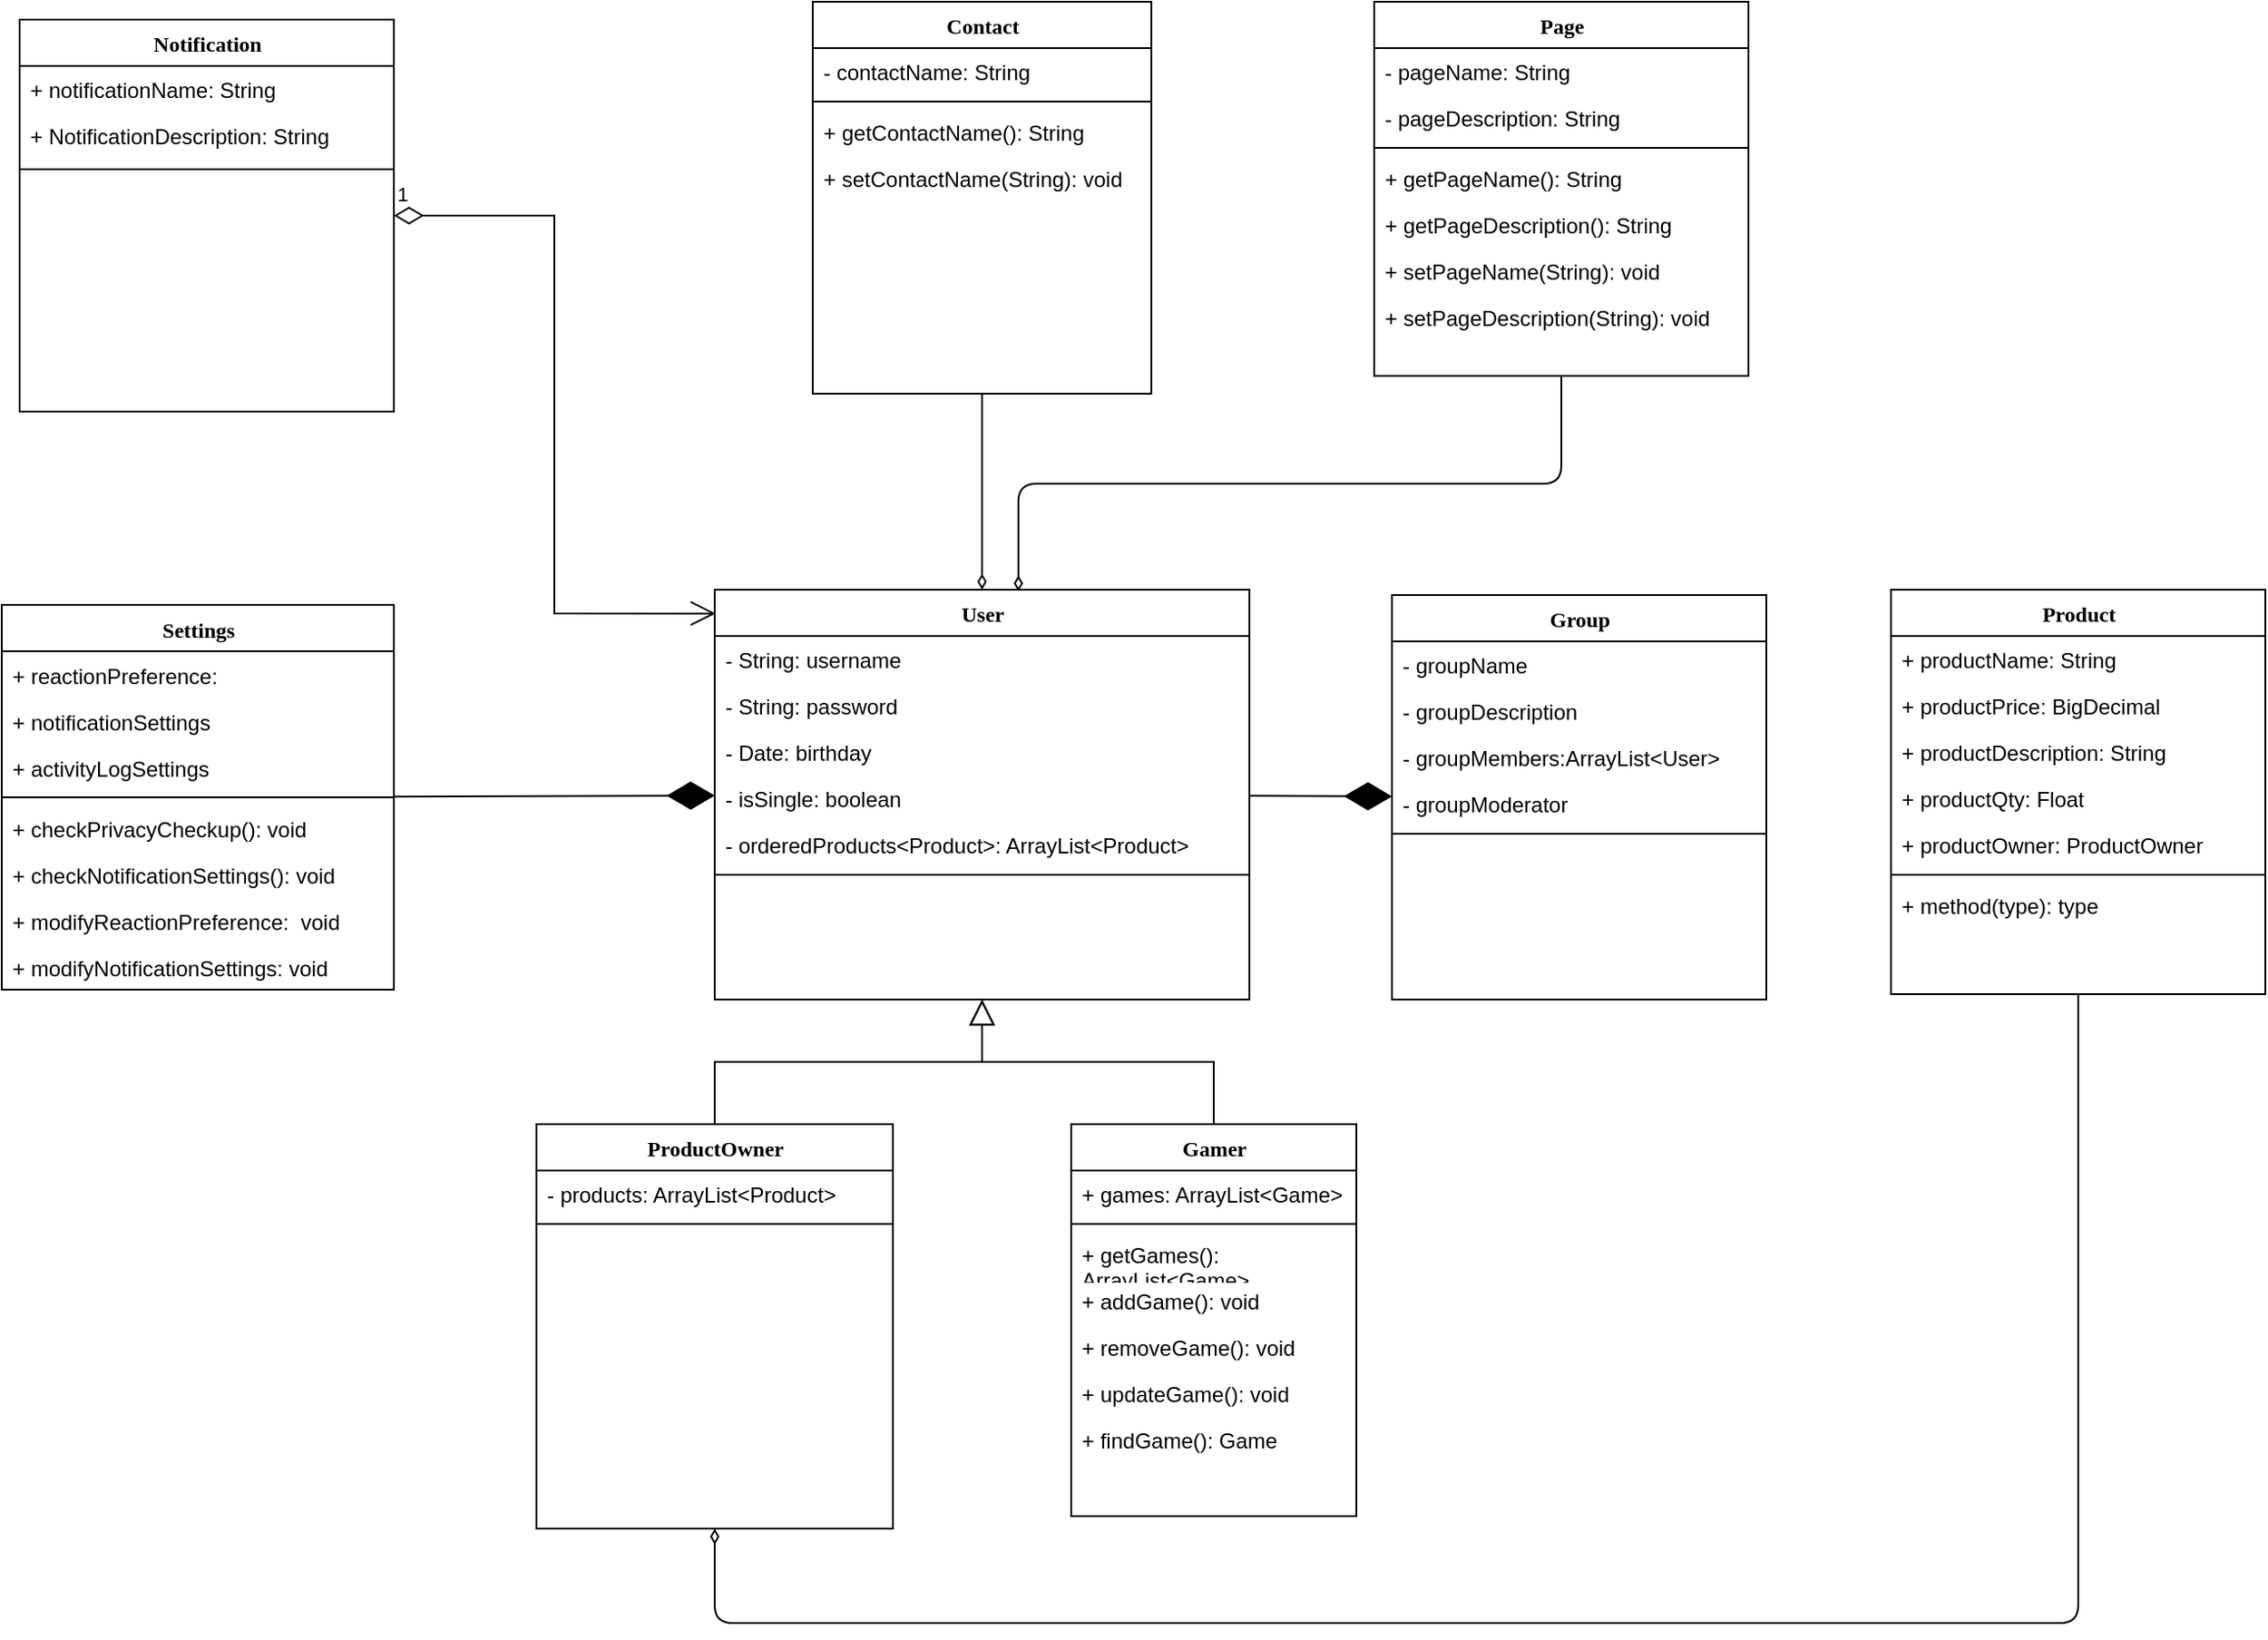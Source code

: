 <mxfile version="24.7.14">
  <diagram name="Page-1" id="9f46799a-70d6-7492-0946-bef42562c5a5">
    <mxGraphModel dx="2526" dy="1673" grid="1" gridSize="10" guides="1" tooltips="1" connect="1" arrows="1" fold="1" page="1" pageScale="1" pageWidth="1100" pageHeight="850" background="none" math="0" shadow="0">
      <root>
        <mxCell id="0" />
        <mxCell id="1" parent="0" />
        <mxCell id="78961159f06e98e8-17" value="User" style="swimlane;html=1;fontStyle=1;align=center;verticalAlign=top;childLayout=stackLayout;horizontal=1;startSize=26;horizontalStack=0;resizeParent=1;resizeLast=0;collapsible=1;marginBottom=0;swimlaneFillColor=#ffffff;rounded=0;shadow=0;comic=0;labelBackgroundColor=none;strokeWidth=1;fillColor=none;fontFamily=Verdana;fontSize=12" parent="1" vertex="1">
          <mxGeometry x="-430" y="170" width="300" height="230" as="geometry" />
        </mxCell>
        <mxCell id="78961159f06e98e8-21" value="- String: username" style="text;html=1;strokeColor=none;fillColor=none;align=left;verticalAlign=top;spacingLeft=4;spacingRight=4;whiteSpace=wrap;overflow=hidden;rotatable=0;points=[[0,0.5],[1,0.5]];portConstraint=eastwest;" parent="78961159f06e98e8-17" vertex="1">
          <mxGeometry y="26" width="300" height="26" as="geometry" />
        </mxCell>
        <mxCell id="78961159f06e98e8-23" value="- String: password" style="text;html=1;strokeColor=none;fillColor=none;align=left;verticalAlign=top;spacingLeft=4;spacingRight=4;whiteSpace=wrap;overflow=hidden;rotatable=0;points=[[0,0.5],[1,0.5]];portConstraint=eastwest;" parent="78961159f06e98e8-17" vertex="1">
          <mxGeometry y="52" width="300" height="26" as="geometry" />
        </mxCell>
        <mxCell id="78961159f06e98e8-25" value="- Date: birthday" style="text;html=1;strokeColor=none;fillColor=none;align=left;verticalAlign=top;spacingLeft=4;spacingRight=4;whiteSpace=wrap;overflow=hidden;rotatable=0;points=[[0,0.5],[1,0.5]];portConstraint=eastwest;" parent="78961159f06e98e8-17" vertex="1">
          <mxGeometry y="78" width="300" height="26" as="geometry" />
        </mxCell>
        <mxCell id="78961159f06e98e8-26" value="- isSingle: boolean" style="text;html=1;strokeColor=none;fillColor=none;align=left;verticalAlign=top;spacingLeft=4;spacingRight=4;whiteSpace=wrap;overflow=hidden;rotatable=0;points=[[0,0.5],[1,0.5]];portConstraint=eastwest;" parent="78961159f06e98e8-17" vertex="1">
          <mxGeometry y="104" width="300" height="26" as="geometry" />
        </mxCell>
        <mxCell id="OM5GWJmY45ageo_DisDL-21" value="- orderedProducts&amp;lt;Product&amp;gt;: ArrayList&amp;lt;Product&amp;gt;" style="text;html=1;strokeColor=none;fillColor=none;align=left;verticalAlign=top;spacingLeft=4;spacingRight=4;whiteSpace=wrap;overflow=hidden;rotatable=0;points=[[0,0.5],[1,0.5]];portConstraint=eastwest;" vertex="1" parent="78961159f06e98e8-17">
          <mxGeometry y="130" width="300" height="26" as="geometry" />
        </mxCell>
        <mxCell id="78961159f06e98e8-19" value="" style="line;html=1;strokeWidth=1;fillColor=none;align=left;verticalAlign=middle;spacingTop=-1;spacingLeft=3;spacingRight=3;rotatable=0;labelPosition=right;points=[];portConstraint=eastwest;" parent="78961159f06e98e8-17" vertex="1">
          <mxGeometry y="156" width="300" height="8" as="geometry" />
        </mxCell>
        <mxCell id="78961159f06e98e8-30" value="Group" style="swimlane;html=1;fontStyle=1;align=center;verticalAlign=top;childLayout=stackLayout;horizontal=1;startSize=26;horizontalStack=0;resizeParent=1;resizeLast=0;collapsible=1;marginBottom=0;swimlaneFillColor=#ffffff;rounded=0;shadow=0;comic=0;labelBackgroundColor=none;strokeWidth=1;fillColor=none;fontFamily=Verdana;fontSize=12" parent="1" vertex="1">
          <mxGeometry x="-50" y="173" width="210" height="227" as="geometry" />
        </mxCell>
        <mxCell id="78961159f06e98e8-36" value="- groupName" style="text;html=1;strokeColor=none;fillColor=none;align=left;verticalAlign=top;spacingLeft=4;spacingRight=4;whiteSpace=wrap;overflow=hidden;rotatable=0;points=[[0,0.5],[1,0.5]];portConstraint=eastwest;" parent="78961159f06e98e8-30" vertex="1">
          <mxGeometry y="26" width="210" height="26" as="geometry" />
        </mxCell>
        <mxCell id="78961159f06e98e8-40" value="- groupDescription" style="text;html=1;strokeColor=none;fillColor=none;align=left;verticalAlign=top;spacingLeft=4;spacingRight=4;whiteSpace=wrap;overflow=hidden;rotatable=0;points=[[0,0.5],[1,0.5]];portConstraint=eastwest;" parent="78961159f06e98e8-30" vertex="1">
          <mxGeometry y="52" width="210" height="26" as="geometry" />
        </mxCell>
        <mxCell id="oj8cCgHYpama4fSsYIo7-50" value="- groupMembers:ArrayList&amp;lt;User&amp;gt;" style="text;html=1;strokeColor=none;fillColor=none;align=left;verticalAlign=top;spacingLeft=4;spacingRight=4;whiteSpace=wrap;overflow=hidden;rotatable=0;points=[[0,0.5],[1,0.5]];portConstraint=eastwest;" parent="78961159f06e98e8-30" vertex="1">
          <mxGeometry y="78" width="210" height="26" as="geometry" />
        </mxCell>
        <mxCell id="oj8cCgHYpama4fSsYIo7-51" value="- groupModerator" style="text;html=1;strokeColor=none;fillColor=none;align=left;verticalAlign=top;spacingLeft=4;spacingRight=4;whiteSpace=wrap;overflow=hidden;rotatable=0;points=[[0,0.5],[1,0.5]];portConstraint=eastwest;" parent="78961159f06e98e8-30" vertex="1">
          <mxGeometry y="104" width="210" height="26" as="geometry" />
        </mxCell>
        <mxCell id="78961159f06e98e8-38" value="" style="line;html=1;strokeWidth=1;fillColor=none;align=left;verticalAlign=middle;spacingTop=-1;spacingLeft=3;spacingRight=3;rotatable=0;labelPosition=right;points=[];portConstraint=eastwest;" parent="78961159f06e98e8-30" vertex="1">
          <mxGeometry y="130" width="210" height="8" as="geometry" />
        </mxCell>
        <mxCell id="oj8cCgHYpama4fSsYIo7-2" value="Product" style="swimlane;html=1;fontStyle=1;align=center;verticalAlign=top;childLayout=stackLayout;horizontal=1;startSize=26;horizontalStack=0;resizeParent=1;resizeLast=0;collapsible=1;marginBottom=0;swimlaneFillColor=#ffffff;rounded=0;shadow=0;comic=0;labelBackgroundColor=none;strokeWidth=1;fillColor=none;fontFamily=Verdana;fontSize=12" parent="1" vertex="1">
          <mxGeometry x="230" y="170" width="210" height="227" as="geometry" />
        </mxCell>
        <mxCell id="oj8cCgHYpama4fSsYIo7-3" value="+ productName: String" style="text;html=1;strokeColor=none;fillColor=none;align=left;verticalAlign=top;spacingLeft=4;spacingRight=4;whiteSpace=wrap;overflow=hidden;rotatable=0;points=[[0,0.5],[1,0.5]];portConstraint=eastwest;" parent="oj8cCgHYpama4fSsYIo7-2" vertex="1">
          <mxGeometry y="26" width="210" height="26" as="geometry" />
        </mxCell>
        <mxCell id="oj8cCgHYpama4fSsYIo7-52" value="+ productPrice: BigDecimal" style="text;html=1;strokeColor=none;fillColor=none;align=left;verticalAlign=top;spacingLeft=4;spacingRight=4;whiteSpace=wrap;overflow=hidden;rotatable=0;points=[[0,0.5],[1,0.5]];portConstraint=eastwest;" parent="oj8cCgHYpama4fSsYIo7-2" vertex="1">
          <mxGeometry y="52" width="210" height="26" as="geometry" />
        </mxCell>
        <mxCell id="oj8cCgHYpama4fSsYIo7-53" value="+ productDescription: String" style="text;html=1;strokeColor=none;fillColor=none;align=left;verticalAlign=top;spacingLeft=4;spacingRight=4;whiteSpace=wrap;overflow=hidden;rotatable=0;points=[[0,0.5],[1,0.5]];portConstraint=eastwest;" parent="oj8cCgHYpama4fSsYIo7-2" vertex="1">
          <mxGeometry y="78" width="210" height="26" as="geometry" />
        </mxCell>
        <mxCell id="oj8cCgHYpama4fSsYIo7-54" value="+ productQty: Float" style="text;html=1;strokeColor=none;fillColor=none;align=left;verticalAlign=top;spacingLeft=4;spacingRight=4;whiteSpace=wrap;overflow=hidden;rotatable=0;points=[[0,0.5],[1,0.5]];portConstraint=eastwest;" parent="oj8cCgHYpama4fSsYIo7-2" vertex="1">
          <mxGeometry y="104" width="210" height="26" as="geometry" />
        </mxCell>
        <mxCell id="oj8cCgHYpama4fSsYIo7-55" value="+ productOwner: ProductOwner" style="text;html=1;strokeColor=none;fillColor=none;align=left;verticalAlign=top;spacingLeft=4;spacingRight=4;whiteSpace=wrap;overflow=hidden;rotatable=0;points=[[0,0.5],[1,0.5]];portConstraint=eastwest;" parent="oj8cCgHYpama4fSsYIo7-2" vertex="1">
          <mxGeometry y="130" width="210" height="26" as="geometry" />
        </mxCell>
        <mxCell id="oj8cCgHYpama4fSsYIo7-4" value="" style="line;html=1;strokeWidth=1;fillColor=none;align=left;verticalAlign=middle;spacingTop=-1;spacingLeft=3;spacingRight=3;rotatable=0;labelPosition=right;points=[];portConstraint=eastwest;" parent="oj8cCgHYpama4fSsYIo7-2" vertex="1">
          <mxGeometry y="156" width="210" height="8" as="geometry" />
        </mxCell>
        <mxCell id="oj8cCgHYpama4fSsYIo7-5" value="+ method(type): type" style="text;html=1;strokeColor=none;fillColor=none;align=left;verticalAlign=top;spacingLeft=4;spacingRight=4;whiteSpace=wrap;overflow=hidden;rotatable=0;points=[[0,0.5],[1,0.5]];portConstraint=eastwest;" parent="oj8cCgHYpama4fSsYIo7-2" vertex="1">
          <mxGeometry y="164" width="210" height="26" as="geometry" />
        </mxCell>
        <mxCell id="oj8cCgHYpama4fSsYIo7-6" value="Notification" style="swimlane;html=1;fontStyle=1;align=center;verticalAlign=top;childLayout=stackLayout;horizontal=1;startSize=26;horizontalStack=0;resizeParent=1;resizeLast=0;collapsible=1;marginBottom=0;swimlaneFillColor=#ffffff;rounded=0;shadow=0;comic=0;labelBackgroundColor=none;strokeWidth=1;fillColor=none;fontFamily=Verdana;fontSize=12" parent="1" vertex="1">
          <mxGeometry x="-820" y="-150" width="210" height="220" as="geometry" />
        </mxCell>
        <mxCell id="oj8cCgHYpama4fSsYIo7-7" value="+ notificationName: String" style="text;html=1;strokeColor=none;fillColor=none;align=left;verticalAlign=top;spacingLeft=4;spacingRight=4;whiteSpace=wrap;overflow=hidden;rotatable=0;points=[[0,0.5],[1,0.5]];portConstraint=eastwest;" parent="oj8cCgHYpama4fSsYIo7-6" vertex="1">
          <mxGeometry y="26" width="210" height="26" as="geometry" />
        </mxCell>
        <mxCell id="oj8cCgHYpama4fSsYIo7-8" value="+ NotificationDescription: String" style="text;html=1;strokeColor=none;fillColor=none;align=left;verticalAlign=top;spacingLeft=4;spacingRight=4;whiteSpace=wrap;overflow=hidden;rotatable=0;points=[[0,0.5],[1,0.5]];portConstraint=eastwest;" parent="oj8cCgHYpama4fSsYIo7-6" vertex="1">
          <mxGeometry y="52" width="210" height="28" as="geometry" />
        </mxCell>
        <mxCell id="oj8cCgHYpama4fSsYIo7-11" value="" style="line;html=1;strokeWidth=1;fillColor=none;align=left;verticalAlign=middle;spacingTop=-1;spacingLeft=3;spacingRight=3;rotatable=0;labelPosition=right;points=[];portConstraint=eastwest;" parent="oj8cCgHYpama4fSsYIo7-6" vertex="1">
          <mxGeometry y="80" width="210" height="8" as="geometry" />
        </mxCell>
        <mxCell id="oj8cCgHYpama4fSsYIo7-22" value="Settings" style="swimlane;html=1;fontStyle=1;align=center;verticalAlign=top;childLayout=stackLayout;horizontal=1;startSize=26;horizontalStack=0;resizeParent=1;resizeLast=0;collapsible=1;marginBottom=0;swimlaneFillColor=#ffffff;rounded=0;shadow=0;comic=0;labelBackgroundColor=none;strokeWidth=1;fillColor=none;fontFamily=Verdana;fontSize=12" parent="1" vertex="1">
          <mxGeometry x="-830" y="178.5" width="220" height="216" as="geometry" />
        </mxCell>
        <mxCell id="oj8cCgHYpama4fSsYIo7-23" value="+ reactionPreference:&amp;nbsp;" style="text;html=1;strokeColor=none;fillColor=none;align=left;verticalAlign=top;spacingLeft=4;spacingRight=4;whiteSpace=wrap;overflow=hidden;rotatable=0;points=[[0,0.5],[1,0.5]];portConstraint=eastwest;" parent="oj8cCgHYpama4fSsYIo7-22" vertex="1">
          <mxGeometry y="26" width="220" height="26" as="geometry" />
        </mxCell>
        <mxCell id="oj8cCgHYpama4fSsYIo7-24" value="+ notificationSettings" style="text;html=1;strokeColor=none;fillColor=none;align=left;verticalAlign=top;spacingLeft=4;spacingRight=4;whiteSpace=wrap;overflow=hidden;rotatable=0;points=[[0,0.5],[1,0.5]];portConstraint=eastwest;" parent="oj8cCgHYpama4fSsYIo7-22" vertex="1">
          <mxGeometry y="52" width="220" height="26" as="geometry" />
        </mxCell>
        <mxCell id="oj8cCgHYpama4fSsYIo7-25" value="+ activityLogSettings" style="text;html=1;strokeColor=none;fillColor=none;align=left;verticalAlign=top;spacingLeft=4;spacingRight=4;whiteSpace=wrap;overflow=hidden;rotatable=0;points=[[0,0.5],[1,0.5]];portConstraint=eastwest;" parent="oj8cCgHYpama4fSsYIo7-22" vertex="1">
          <mxGeometry y="78" width="220" height="26" as="geometry" />
        </mxCell>
        <mxCell id="oj8cCgHYpama4fSsYIo7-27" value="" style="line;html=1;strokeWidth=1;fillColor=none;align=left;verticalAlign=middle;spacingTop=-1;spacingLeft=3;spacingRight=3;rotatable=0;labelPosition=right;points=[];portConstraint=eastwest;" parent="oj8cCgHYpama4fSsYIo7-22" vertex="1">
          <mxGeometry y="104" width="220" height="8" as="geometry" />
        </mxCell>
        <mxCell id="oj8cCgHYpama4fSsYIo7-28" value="+ checkPrivacyCheckup(): void" style="text;html=1;strokeColor=none;fillColor=none;align=left;verticalAlign=top;spacingLeft=4;spacingRight=4;whiteSpace=wrap;overflow=hidden;rotatable=0;points=[[0,0.5],[1,0.5]];portConstraint=eastwest;" parent="oj8cCgHYpama4fSsYIo7-22" vertex="1">
          <mxGeometry y="112" width="220" height="26" as="geometry" />
        </mxCell>
        <mxCell id="oj8cCgHYpama4fSsYIo7-29" value="+ checkNotificationSettings(): void" style="text;html=1;strokeColor=none;fillColor=none;align=left;verticalAlign=top;spacingLeft=4;spacingRight=4;whiteSpace=wrap;overflow=hidden;rotatable=0;points=[[0,0.5],[1,0.5]];portConstraint=eastwest;" parent="oj8cCgHYpama4fSsYIo7-22" vertex="1">
          <mxGeometry y="138" width="220" height="26" as="geometry" />
        </mxCell>
        <mxCell id="OM5GWJmY45ageo_DisDL-5" value="+ modifyReactionPreference:&amp;nbsp; void" style="text;html=1;strokeColor=none;fillColor=none;align=left;verticalAlign=top;spacingLeft=4;spacingRight=4;whiteSpace=wrap;overflow=hidden;rotatable=0;points=[[0,0.5],[1,0.5]];portConstraint=eastwest;" vertex="1" parent="oj8cCgHYpama4fSsYIo7-22">
          <mxGeometry y="164" width="220" height="26" as="geometry" />
        </mxCell>
        <mxCell id="OM5GWJmY45ageo_DisDL-6" value="+ modifyNotificationSettings: void&amp;nbsp;" style="text;html=1;strokeColor=none;fillColor=none;align=left;verticalAlign=top;spacingLeft=4;spacingRight=4;whiteSpace=wrap;overflow=hidden;rotatable=0;points=[[0,0.5],[1,0.5]];portConstraint=eastwest;" vertex="1" parent="oj8cCgHYpama4fSsYIo7-22">
          <mxGeometry y="190" width="220" height="26" as="geometry" />
        </mxCell>
        <mxCell id="oj8cCgHYpama4fSsYIo7-38" value="Contact" style="swimlane;html=1;fontStyle=1;align=center;verticalAlign=top;childLayout=stackLayout;horizontal=1;startSize=26;horizontalStack=0;resizeParent=1;resizeLast=0;collapsible=1;marginBottom=0;swimlaneFillColor=#ffffff;rounded=0;shadow=0;comic=0;labelBackgroundColor=none;strokeWidth=1;fillColor=none;fontFamily=Verdana;fontSize=12" parent="1" vertex="1">
          <mxGeometry x="-375" y="-160" width="190" height="220" as="geometry" />
        </mxCell>
        <mxCell id="oj8cCgHYpama4fSsYIo7-39" value="- contactName: String" style="text;html=1;strokeColor=none;fillColor=none;align=left;verticalAlign=top;spacingLeft=4;spacingRight=4;whiteSpace=wrap;overflow=hidden;rotatable=0;points=[[0,0.5],[1,0.5]];portConstraint=eastwest;" parent="oj8cCgHYpama4fSsYIo7-38" vertex="1">
          <mxGeometry y="26" width="190" height="26" as="geometry" />
        </mxCell>
        <mxCell id="oj8cCgHYpama4fSsYIo7-40" value="" style="line;html=1;strokeWidth=1;fillColor=none;align=left;verticalAlign=middle;spacingTop=-1;spacingLeft=3;spacingRight=3;rotatable=0;labelPosition=right;points=[];portConstraint=eastwest;" parent="oj8cCgHYpama4fSsYIo7-38" vertex="1">
          <mxGeometry y="52" width="190" height="8" as="geometry" />
        </mxCell>
        <mxCell id="oj8cCgHYpama4fSsYIo7-41" value="+ getContactName(): String" style="text;html=1;strokeColor=none;fillColor=none;align=left;verticalAlign=top;spacingLeft=4;spacingRight=4;whiteSpace=wrap;overflow=hidden;rotatable=0;points=[[0,0.5],[1,0.5]];portConstraint=eastwest;" parent="oj8cCgHYpama4fSsYIo7-38" vertex="1">
          <mxGeometry y="60" width="190" height="26" as="geometry" />
        </mxCell>
        <mxCell id="OM5GWJmY45ageo_DisDL-12" value="+ setContactName(String): void" style="text;html=1;strokeColor=none;fillColor=none;align=left;verticalAlign=top;spacingLeft=4;spacingRight=4;whiteSpace=wrap;overflow=hidden;rotatable=0;points=[[0,0.5],[1,0.5]];portConstraint=eastwest;" vertex="1" parent="oj8cCgHYpama4fSsYIo7-38">
          <mxGeometry y="86" width="190" height="26" as="geometry" />
        </mxCell>
        <mxCell id="oj8cCgHYpama4fSsYIo7-42" value="Page" style="swimlane;html=1;fontStyle=1;align=center;verticalAlign=top;childLayout=stackLayout;horizontal=1;startSize=26;horizontalStack=0;resizeParent=1;resizeLast=0;collapsible=1;marginBottom=0;swimlaneFillColor=#ffffff;rounded=0;shadow=0;comic=0;labelBackgroundColor=none;strokeWidth=1;fillColor=none;fontFamily=Verdana;fontSize=12" parent="1" vertex="1">
          <mxGeometry x="-60" y="-160" width="210" height="210" as="geometry" />
        </mxCell>
        <mxCell id="oj8cCgHYpama4fSsYIo7-43" value="- pageName: String" style="text;html=1;strokeColor=none;fillColor=none;align=left;verticalAlign=top;spacingLeft=4;spacingRight=4;whiteSpace=wrap;overflow=hidden;rotatable=0;points=[[0,0.5],[1,0.5]];portConstraint=eastwest;" parent="oj8cCgHYpama4fSsYIo7-42" vertex="1">
          <mxGeometry y="26" width="210" height="26" as="geometry" />
        </mxCell>
        <mxCell id="OM5GWJmY45ageo_DisDL-8" value="- pageDescription: String" style="text;html=1;strokeColor=none;fillColor=none;align=left;verticalAlign=top;spacingLeft=4;spacingRight=4;whiteSpace=wrap;overflow=hidden;rotatable=0;points=[[0,0.5],[1,0.5]];portConstraint=eastwest;" vertex="1" parent="oj8cCgHYpama4fSsYIo7-42">
          <mxGeometry y="52" width="210" height="26" as="geometry" />
        </mxCell>
        <mxCell id="oj8cCgHYpama4fSsYIo7-44" value="" style="line;html=1;strokeWidth=1;fillColor=none;align=left;verticalAlign=middle;spacingTop=-1;spacingLeft=3;spacingRight=3;rotatable=0;labelPosition=right;points=[];portConstraint=eastwest;" parent="oj8cCgHYpama4fSsYIo7-42" vertex="1">
          <mxGeometry y="78" width="210" height="8" as="geometry" />
        </mxCell>
        <mxCell id="oj8cCgHYpama4fSsYIo7-45" value="+ getPageName(): String" style="text;html=1;strokeColor=none;fillColor=none;align=left;verticalAlign=top;spacingLeft=4;spacingRight=4;whiteSpace=wrap;overflow=hidden;rotatable=0;points=[[0,0.5],[1,0.5]];portConstraint=eastwest;" parent="oj8cCgHYpama4fSsYIo7-42" vertex="1">
          <mxGeometry y="86" width="210" height="26" as="geometry" />
        </mxCell>
        <mxCell id="OM5GWJmY45ageo_DisDL-9" value="+ getPageDescription(): String" style="text;html=1;strokeColor=none;fillColor=none;align=left;verticalAlign=top;spacingLeft=4;spacingRight=4;whiteSpace=wrap;overflow=hidden;rotatable=0;points=[[0,0.5],[1,0.5]];portConstraint=eastwest;" vertex="1" parent="oj8cCgHYpama4fSsYIo7-42">
          <mxGeometry y="112" width="210" height="26" as="geometry" />
        </mxCell>
        <mxCell id="OM5GWJmY45ageo_DisDL-10" value="+ setPageName(String): void" style="text;html=1;strokeColor=none;fillColor=none;align=left;verticalAlign=top;spacingLeft=4;spacingRight=4;whiteSpace=wrap;overflow=hidden;rotatable=0;points=[[0,0.5],[1,0.5]];portConstraint=eastwest;" vertex="1" parent="oj8cCgHYpama4fSsYIo7-42">
          <mxGeometry y="138" width="210" height="26" as="geometry" />
        </mxCell>
        <mxCell id="OM5GWJmY45ageo_DisDL-11" value="+ setPageDescription(String): void" style="text;html=1;strokeColor=none;fillColor=none;align=left;verticalAlign=top;spacingLeft=4;spacingRight=4;whiteSpace=wrap;overflow=hidden;rotatable=0;points=[[0,0.5],[1,0.5]];portConstraint=eastwest;" vertex="1" parent="oj8cCgHYpama4fSsYIo7-42">
          <mxGeometry y="164" width="210" height="26" as="geometry" />
        </mxCell>
        <mxCell id="oj8cCgHYpama4fSsYIo7-46" value="Gamer" style="swimlane;html=1;fontStyle=1;align=center;verticalAlign=top;childLayout=stackLayout;horizontal=1;startSize=26;horizontalStack=0;resizeParent=1;resizeLast=0;collapsible=1;marginBottom=0;swimlaneFillColor=#ffffff;rounded=0;shadow=0;comic=0;labelBackgroundColor=none;strokeWidth=1;fillColor=none;fontFamily=Verdana;fontSize=12" parent="1" vertex="1">
          <mxGeometry x="-230" y="470" width="160" height="220" as="geometry" />
        </mxCell>
        <mxCell id="oj8cCgHYpama4fSsYIo7-47" value="+ games: ArrayList&amp;lt;Game&amp;gt;" style="text;html=1;strokeColor=none;fillColor=none;align=left;verticalAlign=top;spacingLeft=4;spacingRight=4;whiteSpace=wrap;overflow=hidden;rotatable=0;points=[[0,0.5],[1,0.5]];portConstraint=eastwest;" parent="oj8cCgHYpama4fSsYIo7-46" vertex="1">
          <mxGeometry y="26" width="160" height="26" as="geometry" />
        </mxCell>
        <mxCell id="oj8cCgHYpama4fSsYIo7-48" value="" style="line;html=1;strokeWidth=1;fillColor=none;align=left;verticalAlign=middle;spacingTop=-1;spacingLeft=3;spacingRight=3;rotatable=0;labelPosition=right;points=[];portConstraint=eastwest;" parent="oj8cCgHYpama4fSsYIo7-46" vertex="1">
          <mxGeometry y="52" width="160" height="8" as="geometry" />
        </mxCell>
        <mxCell id="oj8cCgHYpama4fSsYIo7-49" value="+ getGames(): ArrayList&amp;lt;Game&amp;gt;" style="text;html=1;strokeColor=none;fillColor=none;align=left;verticalAlign=top;spacingLeft=4;spacingRight=4;whiteSpace=wrap;overflow=hidden;rotatable=0;points=[[0,0.5],[1,0.5]];portConstraint=eastwest;" parent="oj8cCgHYpama4fSsYIo7-46" vertex="1">
          <mxGeometry y="60" width="160" height="26" as="geometry" />
        </mxCell>
        <mxCell id="OM5GWJmY45ageo_DisDL-1" value="+ addGame(): void" style="text;html=1;strokeColor=none;fillColor=none;align=left;verticalAlign=top;spacingLeft=4;spacingRight=4;whiteSpace=wrap;overflow=hidden;rotatable=0;points=[[0,0.5],[1,0.5]];portConstraint=eastwest;" vertex="1" parent="oj8cCgHYpama4fSsYIo7-46">
          <mxGeometry y="86" width="160" height="26" as="geometry" />
        </mxCell>
        <mxCell id="OM5GWJmY45ageo_DisDL-2" value="+ removeGame(): void" style="text;html=1;strokeColor=none;fillColor=none;align=left;verticalAlign=top;spacingLeft=4;spacingRight=4;whiteSpace=wrap;overflow=hidden;rotatable=0;points=[[0,0.5],[1,0.5]];portConstraint=eastwest;" vertex="1" parent="oj8cCgHYpama4fSsYIo7-46">
          <mxGeometry y="112" width="160" height="26" as="geometry" />
        </mxCell>
        <mxCell id="OM5GWJmY45ageo_DisDL-3" value="+ updateGame(): void" style="text;html=1;strokeColor=none;fillColor=none;align=left;verticalAlign=top;spacingLeft=4;spacingRight=4;whiteSpace=wrap;overflow=hidden;rotatable=0;points=[[0,0.5],[1,0.5]];portConstraint=eastwest;" vertex="1" parent="oj8cCgHYpama4fSsYIo7-46">
          <mxGeometry y="138" width="160" height="26" as="geometry" />
        </mxCell>
        <mxCell id="OM5GWJmY45ageo_DisDL-4" value="+ findGame(): Game" style="text;html=1;strokeColor=none;fillColor=none;align=left;verticalAlign=top;spacingLeft=4;spacingRight=4;whiteSpace=wrap;overflow=hidden;rotatable=0;points=[[0,0.5],[1,0.5]];portConstraint=eastwest;" vertex="1" parent="oj8cCgHYpama4fSsYIo7-46">
          <mxGeometry y="164" width="160" height="26" as="geometry" />
        </mxCell>
        <mxCell id="oj8cCgHYpama4fSsYIo7-56" value="ProductOwner" style="swimlane;html=1;fontStyle=1;align=center;verticalAlign=top;childLayout=stackLayout;horizontal=1;startSize=26;horizontalStack=0;resizeParent=1;resizeLast=0;collapsible=1;marginBottom=0;swimlaneFillColor=#ffffff;rounded=0;shadow=0;comic=0;labelBackgroundColor=none;strokeWidth=1;fillColor=none;fontFamily=Verdana;fontSize=12" parent="1" vertex="1">
          <mxGeometry x="-530" y="470" width="200" height="227" as="geometry" />
        </mxCell>
        <mxCell id="oj8cCgHYpama4fSsYIo7-57" value="- products: ArrayList&amp;lt;Product&amp;gt;&amp;nbsp;" style="text;html=1;strokeColor=none;fillColor=none;align=left;verticalAlign=top;spacingLeft=4;spacingRight=4;whiteSpace=wrap;overflow=hidden;rotatable=0;points=[[0,0.5],[1,0.5]];portConstraint=eastwest;" parent="oj8cCgHYpama4fSsYIo7-56" vertex="1">
          <mxGeometry y="26" width="200" height="26" as="geometry" />
        </mxCell>
        <mxCell id="oj8cCgHYpama4fSsYIo7-61" value="" style="line;html=1;strokeWidth=1;fillColor=none;align=left;verticalAlign=middle;spacingTop=-1;spacingLeft=3;spacingRight=3;rotatable=0;labelPosition=right;points=[];portConstraint=eastwest;" parent="oj8cCgHYpama4fSsYIo7-56" vertex="1">
          <mxGeometry y="52" width="200" height="8" as="geometry" />
        </mxCell>
        <mxCell id="OM5GWJmY45ageo_DisDL-13" value="" style="edgeStyle=orthogonalEdgeStyle;html=1;endSize=12;endArrow=block;endFill=0;rounded=0;exitX=0.5;exitY=0;exitDx=0;exitDy=0;" edge="1" parent="1" source="oj8cCgHYpama4fSsYIo7-56" target="78961159f06e98e8-17">
          <mxGeometry width="160" relative="1" as="geometry">
            <mxPoint x="-480" y="360" as="sourcePoint" />
            <mxPoint x="-320" y="360" as="targetPoint" />
          </mxGeometry>
        </mxCell>
        <mxCell id="OM5GWJmY45ageo_DisDL-14" value="" style="edgeStyle=orthogonalEdgeStyle;html=1;endSize=12;endArrow=block;endFill=0;rounded=0;exitX=0.5;exitY=0;exitDx=0;exitDy=0;" edge="1" parent="1" source="oj8cCgHYpama4fSsYIo7-46" target="78961159f06e98e8-17">
          <mxGeometry width="160" relative="1" as="geometry">
            <mxPoint x="-420" y="480" as="sourcePoint" />
            <mxPoint x="-270" y="410" as="targetPoint" />
          </mxGeometry>
        </mxCell>
        <mxCell id="OM5GWJmY45ageo_DisDL-15" value="" style="endArrow=diamondThin;endFill=1;endSize=24;html=1;rounded=0;" edge="1" parent="1" source="78961159f06e98e8-17" target="78961159f06e98e8-30">
          <mxGeometry width="160" relative="1" as="geometry">
            <mxPoint x="-270" y="120" as="sourcePoint" />
            <mxPoint x="-110" y="120" as="targetPoint" />
          </mxGeometry>
        </mxCell>
        <mxCell id="OM5GWJmY45ageo_DisDL-16" value="" style="endArrow=diamondThin;endFill=1;endSize=24;html=1;rounded=0;" edge="1" parent="1" source="oj8cCgHYpama4fSsYIo7-22" target="78961159f06e98e8-17">
          <mxGeometry width="160" relative="1" as="geometry">
            <mxPoint x="-190" y="297" as="sourcePoint" />
            <mxPoint x="-90" y="297" as="targetPoint" />
          </mxGeometry>
        </mxCell>
        <mxCell id="OM5GWJmY45ageo_DisDL-20" value="1" style="endArrow=open;html=1;endSize=12;startArrow=diamondThin;startSize=14;startFill=0;edgeStyle=orthogonalEdgeStyle;align=left;verticalAlign=bottom;rounded=0;entryX=0.002;entryY=0.058;entryDx=0;entryDy=0;entryPerimeter=0;" edge="1" parent="1" source="oj8cCgHYpama4fSsYIo7-6" target="78961159f06e98e8-17">
          <mxGeometry x="-1" y="3" relative="1" as="geometry">
            <mxPoint x="10" as="sourcePoint" />
            <mxPoint x="170" as="targetPoint" />
          </mxGeometry>
        </mxCell>
        <mxCell id="OM5GWJmY45ageo_DisDL-24" value="" style="endArrow=none;html=1;endFill=0;startArrow=diamondThin;startFill=0;edgeStyle=elbowEdgeStyle;elbow=vertical;rounded=1;entryX=0.5;entryY=1;entryDx=0;entryDy=0;exitX=0.5;exitY=0;exitDx=0;exitDy=0;strokeWidth=1;jumpSize=6;curved=0;" edge="1" parent="1" source="78961159f06e98e8-17" target="oj8cCgHYpama4fSsYIo7-38">
          <mxGeometry width="100" height="75" relative="1" as="geometry">
            <mxPoint x="-430" y="145" as="sourcePoint" />
            <mxPoint x="-300" y="10" as="targetPoint" />
          </mxGeometry>
        </mxCell>
        <mxCell id="OM5GWJmY45ageo_DisDL-25" value="" style="endArrow=none;html=1;endFill=0;startArrow=diamondThin;startFill=0;edgeStyle=elbowEdgeStyle;elbow=vertical;rounded=1;entryX=0.5;entryY=1;entryDx=0;entryDy=0;exitX=0.568;exitY=0.004;exitDx=0;exitDy=0;strokeWidth=1;jumpSize=6;curved=0;exitPerimeter=0;" edge="1" parent="1" source="78961159f06e98e8-17" target="oj8cCgHYpama4fSsYIo7-42">
          <mxGeometry width="100" height="75" relative="1" as="geometry">
            <mxPoint x="-270" y="180" as="sourcePoint" />
            <mxPoint x="-270" y="70" as="targetPoint" />
          </mxGeometry>
        </mxCell>
        <mxCell id="OM5GWJmY45ageo_DisDL-26" value="" style="endArrow=none;html=1;endFill=0;startArrow=diamondThin;startFill=0;edgeStyle=elbowEdgeStyle;elbow=vertical;rounded=1;entryX=0.5;entryY=1;entryDx=0;entryDy=0;exitX=0.5;exitY=1;exitDx=0;exitDy=0;strokeWidth=1;jumpSize=6;curved=0;" edge="1" parent="1" source="oj8cCgHYpama4fSsYIo7-56" target="oj8cCgHYpama4fSsYIo7-2">
          <mxGeometry width="100" height="75" relative="1" as="geometry">
            <mxPoint x="-250" y="181" as="sourcePoint" />
            <mxPoint x="55" y="60" as="targetPoint" />
            <Array as="points">
              <mxPoint x="-50" y="750" />
            </Array>
          </mxGeometry>
        </mxCell>
      </root>
    </mxGraphModel>
  </diagram>
</mxfile>
